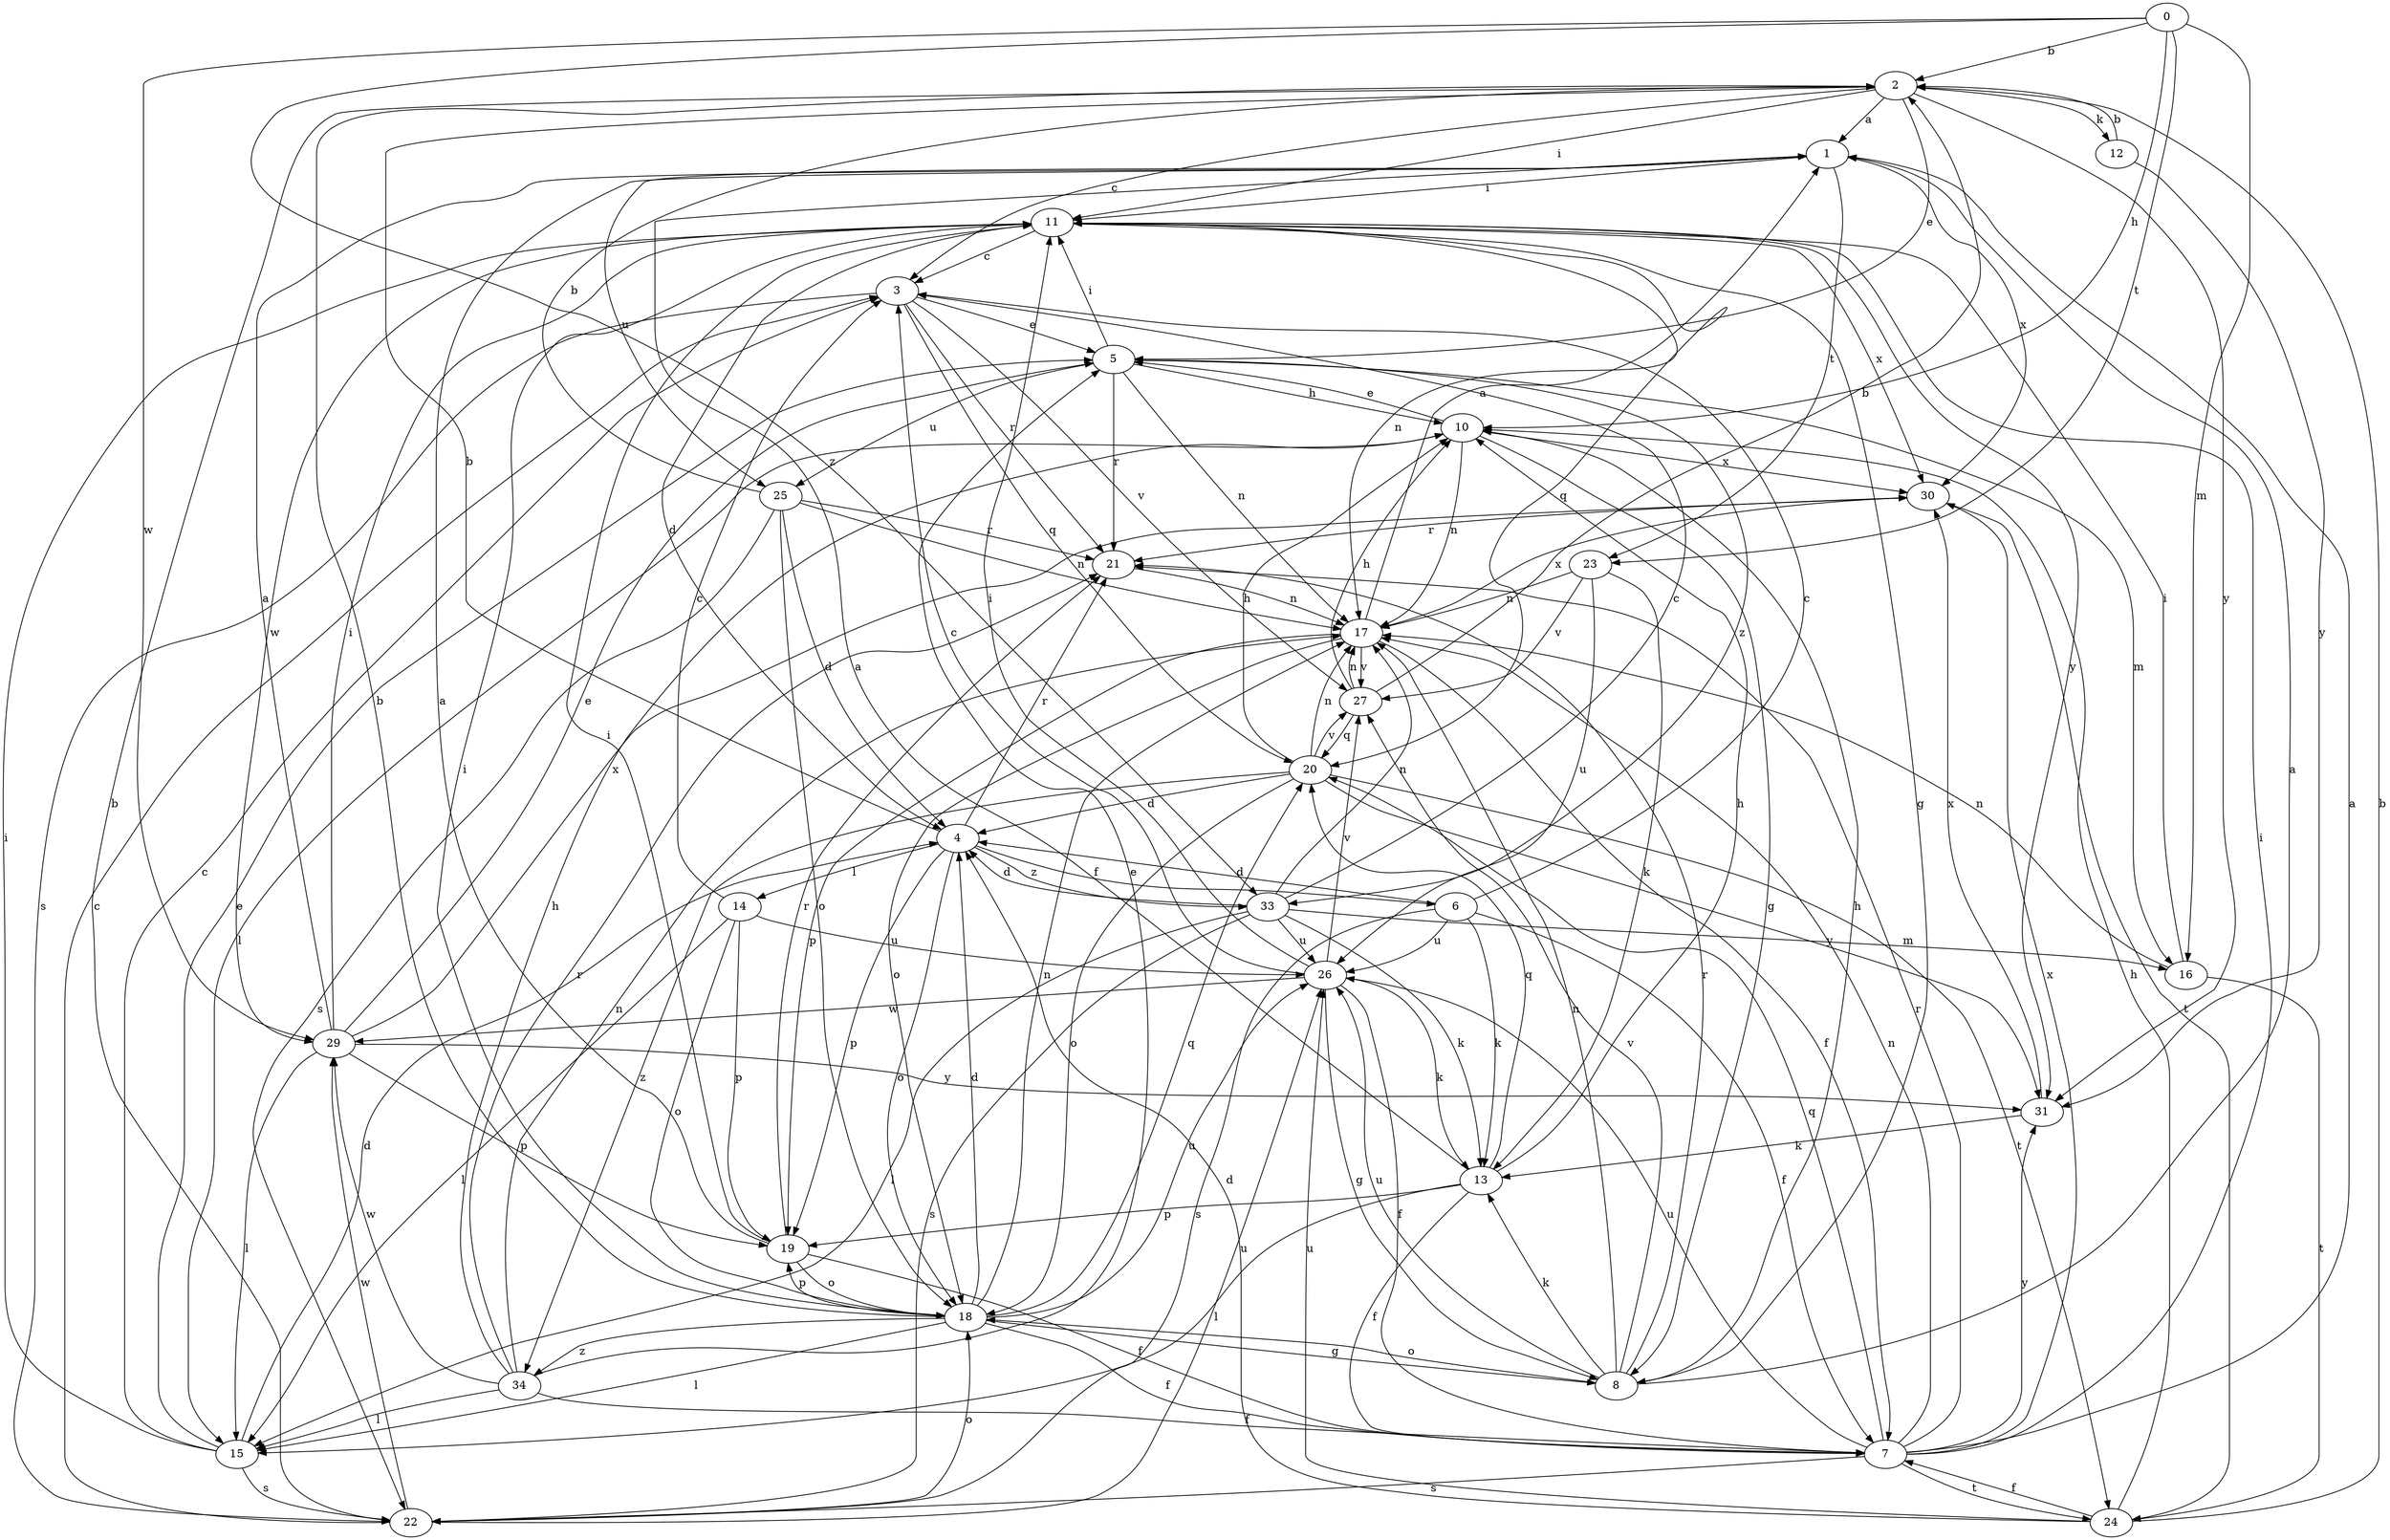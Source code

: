 strict digraph  {
0;
1;
2;
3;
4;
5;
6;
7;
8;
10;
11;
12;
13;
14;
15;
16;
17;
18;
19;
20;
21;
22;
23;
24;
25;
26;
27;
29;
30;
31;
33;
34;
0 -> 2  [label=b];
0 -> 10  [label=h];
0 -> 16  [label=m];
0 -> 23  [label=t];
0 -> 29  [label=w];
0 -> 33  [label=z];
1 -> 11  [label=i];
1 -> 23  [label=t];
1 -> 25  [label=u];
1 -> 30  [label=x];
2 -> 1  [label=a];
2 -> 3  [label=c];
2 -> 5  [label=e];
2 -> 11  [label=i];
2 -> 12  [label=k];
2 -> 31  [label=y];
3 -> 5  [label=e];
3 -> 20  [label=q];
3 -> 21  [label=r];
3 -> 22  [label=s];
3 -> 27  [label=v];
4 -> 2  [label=b];
4 -> 6  [label=f];
4 -> 14  [label=l];
4 -> 18  [label=o];
4 -> 19  [label=p];
4 -> 21  [label=r];
4 -> 33  [label=z];
5 -> 10  [label=h];
5 -> 11  [label=i];
5 -> 16  [label=m];
5 -> 17  [label=n];
5 -> 21  [label=r];
5 -> 25  [label=u];
5 -> 33  [label=z];
6 -> 3  [label=c];
6 -> 4  [label=d];
6 -> 7  [label=f];
6 -> 13  [label=k];
6 -> 22  [label=s];
6 -> 26  [label=u];
7 -> 1  [label=a];
7 -> 11  [label=i];
7 -> 17  [label=n];
7 -> 20  [label=q];
7 -> 21  [label=r];
7 -> 22  [label=s];
7 -> 24  [label=t];
7 -> 26  [label=u];
7 -> 30  [label=x];
7 -> 31  [label=y];
8 -> 1  [label=a];
8 -> 10  [label=h];
8 -> 13  [label=k];
8 -> 17  [label=n];
8 -> 18  [label=o];
8 -> 21  [label=r];
8 -> 26  [label=u];
8 -> 27  [label=v];
10 -> 5  [label=e];
10 -> 8  [label=g];
10 -> 15  [label=l];
10 -> 17  [label=n];
10 -> 30  [label=x];
11 -> 3  [label=c];
11 -> 4  [label=d];
11 -> 8  [label=g];
11 -> 17  [label=n];
11 -> 20  [label=q];
11 -> 29  [label=w];
11 -> 30  [label=x];
11 -> 31  [label=y];
12 -> 2  [label=b];
12 -> 31  [label=y];
13 -> 1  [label=a];
13 -> 7  [label=f];
13 -> 10  [label=h];
13 -> 15  [label=l];
13 -> 19  [label=p];
13 -> 20  [label=q];
14 -> 3  [label=c];
14 -> 15  [label=l];
14 -> 18  [label=o];
14 -> 19  [label=p];
14 -> 26  [label=u];
15 -> 3  [label=c];
15 -> 4  [label=d];
15 -> 5  [label=e];
15 -> 11  [label=i];
15 -> 22  [label=s];
16 -> 11  [label=i];
16 -> 17  [label=n];
16 -> 24  [label=t];
17 -> 1  [label=a];
17 -> 7  [label=f];
17 -> 18  [label=o];
17 -> 19  [label=p];
17 -> 27  [label=v];
17 -> 30  [label=x];
18 -> 2  [label=b];
18 -> 4  [label=d];
18 -> 7  [label=f];
18 -> 8  [label=g];
18 -> 11  [label=i];
18 -> 15  [label=l];
18 -> 17  [label=n];
18 -> 19  [label=p];
18 -> 20  [label=q];
18 -> 26  [label=u];
18 -> 34  [label=z];
19 -> 1  [label=a];
19 -> 7  [label=f];
19 -> 11  [label=i];
19 -> 18  [label=o];
19 -> 21  [label=r];
20 -> 4  [label=d];
20 -> 10  [label=h];
20 -> 17  [label=n];
20 -> 18  [label=o];
20 -> 24  [label=t];
20 -> 27  [label=v];
20 -> 31  [label=y];
20 -> 34  [label=z];
21 -> 17  [label=n];
22 -> 2  [label=b];
22 -> 3  [label=c];
22 -> 18  [label=o];
22 -> 26  [label=u];
22 -> 29  [label=w];
23 -> 13  [label=k];
23 -> 17  [label=n];
23 -> 26  [label=u];
23 -> 27  [label=v];
24 -> 2  [label=b];
24 -> 4  [label=d];
24 -> 7  [label=f];
24 -> 10  [label=h];
24 -> 26  [label=u];
25 -> 2  [label=b];
25 -> 4  [label=d];
25 -> 17  [label=n];
25 -> 18  [label=o];
25 -> 21  [label=r];
25 -> 22  [label=s];
26 -> 3  [label=c];
26 -> 7  [label=f];
26 -> 8  [label=g];
26 -> 11  [label=i];
26 -> 13  [label=k];
26 -> 27  [label=v];
26 -> 29  [label=w];
27 -> 2  [label=b];
27 -> 10  [label=h];
27 -> 17  [label=n];
27 -> 20  [label=q];
29 -> 1  [label=a];
29 -> 5  [label=e];
29 -> 11  [label=i];
29 -> 15  [label=l];
29 -> 19  [label=p];
29 -> 30  [label=x];
29 -> 31  [label=y];
30 -> 21  [label=r];
30 -> 24  [label=t];
31 -> 13  [label=k];
31 -> 30  [label=x];
33 -> 3  [label=c];
33 -> 4  [label=d];
33 -> 13  [label=k];
33 -> 15  [label=l];
33 -> 16  [label=m];
33 -> 17  [label=n];
33 -> 22  [label=s];
33 -> 26  [label=u];
34 -> 5  [label=e];
34 -> 7  [label=f];
34 -> 10  [label=h];
34 -> 15  [label=l];
34 -> 17  [label=n];
34 -> 21  [label=r];
34 -> 29  [label=w];
}
